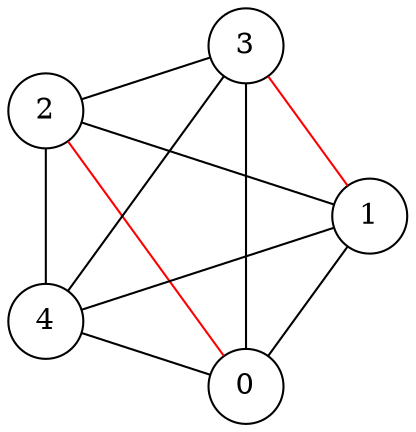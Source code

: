 graph "k5_1" {
	layout=circo
	node [ shape=circle ]

	0 -- 1
	0 -- 2 [color=red]
	0 -- 3
	0 -- 4

	1 -- 2
	1 -- 3 [color=red]
	1 -- 4

	2 -- 3
	2 -- 4

	3 -- 4
}
